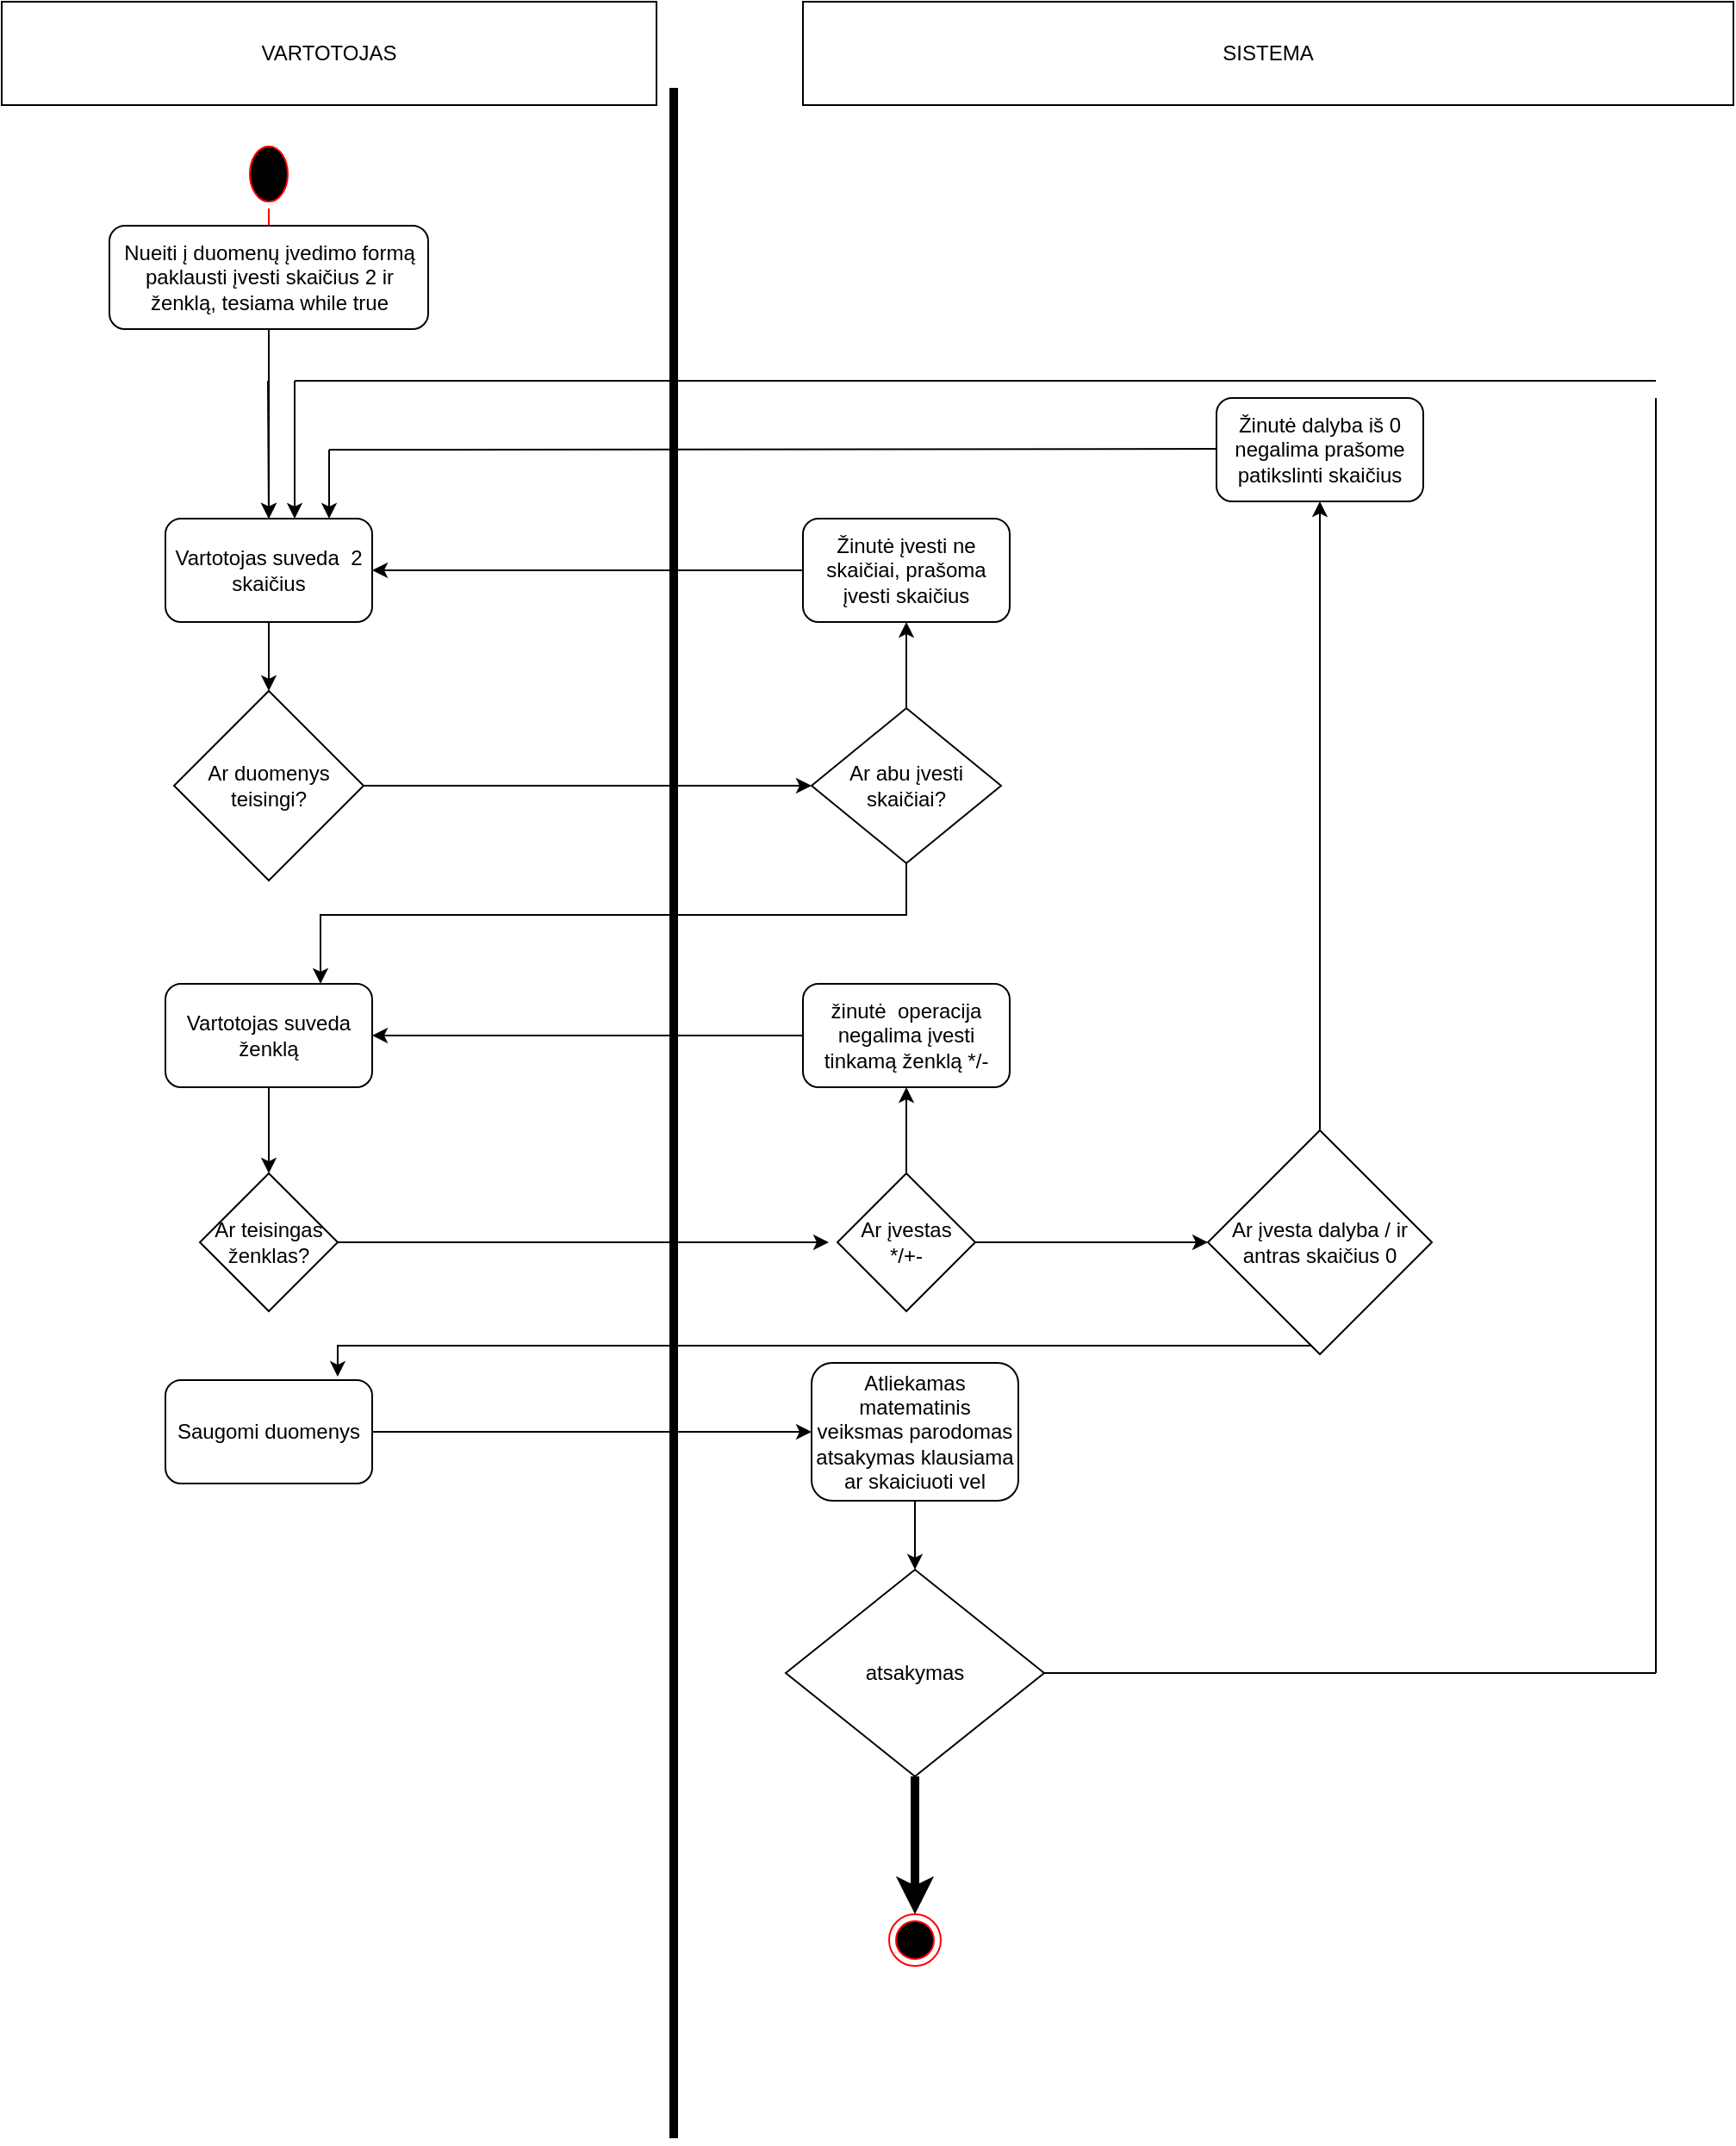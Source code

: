 <mxfile version="13.7.9" type="device"><diagram id="S_pwwmfH5L4z9xoqDxEO" name="Page-1"><mxGraphModel dx="1337" dy="1963" grid="1" gridSize="10" guides="1" tooltips="1" connect="1" arrows="1" fold="1" page="1" pageScale="1" pageWidth="827" pageHeight="1169" math="0" shadow="0"><root><mxCell id="0"/><mxCell id="1" parent="0"/><mxCell id="U593otSFvgFWknmflCL6-1" value="" style="ellipse;html=1;shape=startState;fillColor=#000000;strokeColor=#ff0000;" vertex="1" parent="1"><mxGeometry x="150" y="-50" width="30" height="40" as="geometry"/></mxCell><mxCell id="U593otSFvgFWknmflCL6-2" value="" style="edgeStyle=orthogonalEdgeStyle;html=1;verticalAlign=bottom;endArrow=open;endSize=8;strokeColor=#ff0000;" edge="1" source="U593otSFvgFWknmflCL6-1" parent="1"><mxGeometry relative="1" as="geometry"><mxPoint x="165" y="30" as="targetPoint"/></mxGeometry></mxCell><mxCell id="U593otSFvgFWknmflCL6-10" value="" style="endArrow=none;html=1;strokeWidth=5;" edge="1" parent="1"><mxGeometry width="50" height="50" relative="1" as="geometry"><mxPoint x="400" y="130" as="sourcePoint"/><mxPoint x="400" y="30" as="targetPoint"/><Array as="points"><mxPoint x="400" y="620"/></Array></mxGeometry></mxCell><mxCell id="U593otSFvgFWknmflCL6-82" style="edgeStyle=orthogonalEdgeStyle;rounded=0;orthogonalLoop=1;jettySize=auto;html=1;strokeWidth=1;" edge="1" parent="1" source="U593otSFvgFWknmflCL6-21" target="U593otSFvgFWknmflCL6-23"><mxGeometry relative="1" as="geometry"/></mxCell><mxCell id="U593otSFvgFWknmflCL6-21" value="Nueiti į duomenų įvedimo formą paklausti įvesti skaičius 2 ir ženklą, tesiama while true" style="rounded=1;whiteSpace=wrap;html=1;" vertex="1" parent="1"><mxGeometry x="72.5" width="185" height="60" as="geometry"/></mxCell><mxCell id="U593otSFvgFWknmflCL6-22" value="" style="endArrow=classic;html=1;strokeWidth=1;entryX=0.5;entryY=0;entryDx=0;entryDy=0;" edge="1" parent="1" target="U593otSFvgFWknmflCL6-23"><mxGeometry width="50" height="50" relative="1" as="geometry"><mxPoint x="164.5" y="90" as="sourcePoint"/><mxPoint x="165" y="150" as="targetPoint"/></mxGeometry></mxCell><mxCell id="U593otSFvgFWknmflCL6-37" value="" style="edgeStyle=orthogonalEdgeStyle;rounded=0;orthogonalLoop=1;jettySize=auto;html=1;strokeWidth=1;" edge="1" parent="1" source="U593otSFvgFWknmflCL6-23" target="U593otSFvgFWknmflCL6-36"><mxGeometry relative="1" as="geometry"/></mxCell><mxCell id="U593otSFvgFWknmflCL6-23" value="Vartotojas suveda&amp;nbsp; 2 skaičius" style="rounded=1;whiteSpace=wrap;html=1;" vertex="1" parent="1"><mxGeometry x="105" y="170" width="120" height="60" as="geometry"/></mxCell><mxCell id="U593otSFvgFWknmflCL6-53" value="" style="edgeStyle=orthogonalEdgeStyle;rounded=0;orthogonalLoop=1;jettySize=auto;html=1;strokeWidth=1;" edge="1" parent="1" source="U593otSFvgFWknmflCL6-32" target="U593otSFvgFWknmflCL6-51"><mxGeometry relative="1" as="geometry"/></mxCell><mxCell id="U593otSFvgFWknmflCL6-32" value="Vartotojas suveda ženklą" style="rounded=1;whiteSpace=wrap;html=1;" vertex="1" parent="1"><mxGeometry x="105" y="440" width="120" height="60" as="geometry"/></mxCell><mxCell id="U593otSFvgFWknmflCL6-47" value="" style="edgeStyle=orthogonalEdgeStyle;rounded=0;orthogonalLoop=1;jettySize=auto;html=1;strokeWidth=1;" edge="1" parent="1" source="U593otSFvgFWknmflCL6-34" target="U593otSFvgFWknmflCL6-46"><mxGeometry relative="1" as="geometry"/></mxCell><mxCell id="U593otSFvgFWknmflCL6-88" style="edgeStyle=orthogonalEdgeStyle;rounded=0;orthogonalLoop=1;jettySize=auto;html=1;entryX=0.75;entryY=0;entryDx=0;entryDy=0;strokeWidth=1;" edge="1" parent="1" source="U593otSFvgFWknmflCL6-34" target="U593otSFvgFWknmflCL6-32"><mxGeometry relative="1" as="geometry"><Array as="points"><mxPoint x="535" y="400"/><mxPoint x="195" y="400"/></Array></mxGeometry></mxCell><mxCell id="U593otSFvgFWknmflCL6-34" value="Ar abu įvesti skaičiai?" style="rhombus;whiteSpace=wrap;html=1;" vertex="1" parent="1"><mxGeometry x="480" y="280" width="110" height="90" as="geometry"/></mxCell><mxCell id="U593otSFvgFWknmflCL6-38" style="edgeStyle=orthogonalEdgeStyle;rounded=0;orthogonalLoop=1;jettySize=auto;html=1;entryX=0;entryY=0.5;entryDx=0;entryDy=0;strokeWidth=1;" edge="1" parent="1" source="U593otSFvgFWknmflCL6-36" target="U593otSFvgFWknmflCL6-34"><mxGeometry relative="1" as="geometry"/></mxCell><mxCell id="U593otSFvgFWknmflCL6-36" value="Ar duomenys teisingi?" style="rhombus;whiteSpace=wrap;html=1;" vertex="1" parent="1"><mxGeometry x="110" y="270" width="110" height="110" as="geometry"/></mxCell><mxCell id="U593otSFvgFWknmflCL6-49" value="" style="edgeStyle=orthogonalEdgeStyle;rounded=0;orthogonalLoop=1;jettySize=auto;html=1;strokeWidth=1;entryX=1;entryY=0.5;entryDx=0;entryDy=0;" edge="1" parent="1" source="U593otSFvgFWknmflCL6-46" target="U593otSFvgFWknmflCL6-23"><mxGeometry relative="1" as="geometry"><mxPoint x="395" y="200" as="targetPoint"/></mxGeometry></mxCell><mxCell id="U593otSFvgFWknmflCL6-46" value="Žinutė įvesti ne skaičiai, prašoma įvesti skaičius" style="rounded=1;whiteSpace=wrap;html=1;" vertex="1" parent="1"><mxGeometry x="475" y="170" width="120" height="60" as="geometry"/></mxCell><mxCell id="U593otSFvgFWknmflCL6-59" style="edgeStyle=orthogonalEdgeStyle;rounded=0;orthogonalLoop=1;jettySize=auto;html=1;strokeWidth=1;" edge="1" parent="1" source="U593otSFvgFWknmflCL6-51"><mxGeometry relative="1" as="geometry"><mxPoint x="490" y="590" as="targetPoint"/></mxGeometry></mxCell><mxCell id="U593otSFvgFWknmflCL6-51" value="Ar teisingas ženklas?" style="rhombus;whiteSpace=wrap;html=1;" vertex="1" parent="1"><mxGeometry x="125" y="550" width="80" height="80" as="geometry"/></mxCell><mxCell id="U593otSFvgFWknmflCL6-56" value="" style="edgeStyle=orthogonalEdgeStyle;rounded=0;orthogonalLoop=1;jettySize=auto;html=1;strokeWidth=1;" edge="1" parent="1" source="U593otSFvgFWknmflCL6-54" target="U593otSFvgFWknmflCL6-55"><mxGeometry relative="1" as="geometry"/></mxCell><mxCell id="U593otSFvgFWknmflCL6-60" style="edgeStyle=orthogonalEdgeStyle;rounded=0;orthogonalLoop=1;jettySize=auto;html=1;entryX=0;entryY=0.5;entryDx=0;entryDy=0;strokeWidth=1;" edge="1" parent="1" source="U593otSFvgFWknmflCL6-54" target="U593otSFvgFWknmflCL6-58"><mxGeometry relative="1" as="geometry"/></mxCell><mxCell id="U593otSFvgFWknmflCL6-54" value="Ar įvestas&lt;br&gt;*/+-" style="rhombus;whiteSpace=wrap;html=1;" vertex="1" parent="1"><mxGeometry x="495" y="550" width="80" height="80" as="geometry"/></mxCell><mxCell id="U593otSFvgFWknmflCL6-57" style="edgeStyle=orthogonalEdgeStyle;rounded=0;orthogonalLoop=1;jettySize=auto;html=1;entryX=1;entryY=0.5;entryDx=0;entryDy=0;strokeWidth=1;" edge="1" parent="1" source="U593otSFvgFWknmflCL6-55" target="U593otSFvgFWknmflCL6-32"><mxGeometry relative="1" as="geometry"/></mxCell><mxCell id="U593otSFvgFWknmflCL6-55" value="žinutė&amp;nbsp; operacija negalima įvesti tinkamą ženklą */-" style="rounded=1;whiteSpace=wrap;html=1;" vertex="1" parent="1"><mxGeometry x="475" y="440" width="120" height="60" as="geometry"/></mxCell><mxCell id="U593otSFvgFWknmflCL6-62" style="edgeStyle=orthogonalEdgeStyle;rounded=0;orthogonalLoop=1;jettySize=auto;html=1;strokeWidth=1;" edge="1" parent="1" source="U593otSFvgFWknmflCL6-58" target="U593otSFvgFWknmflCL6-61"><mxGeometry relative="1" as="geometry"/></mxCell><mxCell id="U593otSFvgFWknmflCL6-89" style="edgeStyle=orthogonalEdgeStyle;rounded=0;orthogonalLoop=1;jettySize=auto;html=1;entryX=0.833;entryY=-0.033;entryDx=0;entryDy=0;entryPerimeter=0;strokeWidth=1;" edge="1" parent="1" source="U593otSFvgFWknmflCL6-58" target="U593otSFvgFWknmflCL6-66"><mxGeometry relative="1" as="geometry"><Array as="points"><mxPoint x="205" y="650"/></Array></mxGeometry></mxCell><mxCell id="U593otSFvgFWknmflCL6-58" value="Ar įvesta dalyba / ir antras skaičius 0" style="rhombus;whiteSpace=wrap;html=1;" vertex="1" parent="1"><mxGeometry x="710" y="525" width="130" height="130" as="geometry"/></mxCell><mxCell id="U593otSFvgFWknmflCL6-61" value="Žinutė dalyba iš 0 negalima prašome patikslinti skaičius" style="rounded=1;whiteSpace=wrap;html=1;" vertex="1" parent="1"><mxGeometry x="715" y="100" width="120" height="60" as="geometry"/></mxCell><mxCell id="U593otSFvgFWknmflCL6-64" value="" style="endArrow=none;html=1;strokeWidth=1;" edge="1" parent="1"><mxGeometry width="50" height="50" relative="1" as="geometry"><mxPoint x="200" y="130" as="sourcePoint"/><mxPoint x="715" y="129.5" as="targetPoint"/></mxGeometry></mxCell><mxCell id="U593otSFvgFWknmflCL6-65" value="" style="endArrow=classic;html=1;strokeWidth=1;" edge="1" parent="1"><mxGeometry width="50" height="50" relative="1" as="geometry"><mxPoint x="200" y="130" as="sourcePoint"/><mxPoint x="200" y="170" as="targetPoint"/></mxGeometry></mxCell><mxCell id="U593otSFvgFWknmflCL6-69" style="edgeStyle=orthogonalEdgeStyle;rounded=0;orthogonalLoop=1;jettySize=auto;html=1;strokeWidth=1;" edge="1" parent="1" source="U593otSFvgFWknmflCL6-66" target="U593otSFvgFWknmflCL6-68"><mxGeometry relative="1" as="geometry"/></mxCell><mxCell id="U593otSFvgFWknmflCL6-66" value="Saugomi duomenys" style="rounded=1;whiteSpace=wrap;html=1;" vertex="1" parent="1"><mxGeometry x="105" y="670" width="120" height="60" as="geometry"/></mxCell><mxCell id="U593otSFvgFWknmflCL6-71" value="" style="edgeStyle=orthogonalEdgeStyle;rounded=0;orthogonalLoop=1;jettySize=auto;html=1;strokeWidth=1;" edge="1" parent="1" source="U593otSFvgFWknmflCL6-68" target="U593otSFvgFWknmflCL6-70"><mxGeometry relative="1" as="geometry"/></mxCell><mxCell id="U593otSFvgFWknmflCL6-68" value="Atliekamas matematinis veiksmas parodomas atsakymas klausiama ar skaiciuoti vel" style="rounded=1;whiteSpace=wrap;html=1;" vertex="1" parent="1"><mxGeometry x="480" y="660" width="120" height="80" as="geometry"/></mxCell><mxCell id="U593otSFvgFWknmflCL6-75" value="" style="edgeStyle=orthogonalEdgeStyle;rounded=0;orthogonalLoop=1;jettySize=auto;html=1;strokeWidth=5;" edge="1" parent="1" source="U593otSFvgFWknmflCL6-70" target="U593otSFvgFWknmflCL6-74"><mxGeometry relative="1" as="geometry"/></mxCell><mxCell id="U593otSFvgFWknmflCL6-70" value="atsakymas" style="rhombus;whiteSpace=wrap;html=1;" vertex="1" parent="1"><mxGeometry x="465" y="780" width="150" height="120" as="geometry"/></mxCell><mxCell id="U593otSFvgFWknmflCL6-73" value="" style="endArrow=none;html=1;strokeWidth=5;" edge="1" parent="1"><mxGeometry width="50" height="50" relative="1" as="geometry"><mxPoint x="400" y="1110" as="sourcePoint"/><mxPoint x="400" y="610" as="targetPoint"/></mxGeometry></mxCell><mxCell id="U593otSFvgFWknmflCL6-74" value="" style="ellipse;html=1;shape=endState;fillColor=#000000;strokeColor=#ff0000;" vertex="1" parent="1"><mxGeometry x="525" y="980" width="30" height="30" as="geometry"/></mxCell><mxCell id="U593otSFvgFWknmflCL6-78" value="" style="endArrow=none;html=1;strokeWidth=1;" edge="1" parent="1"><mxGeometry width="50" height="50" relative="1" as="geometry"><mxPoint x="615" y="840" as="sourcePoint"/><mxPoint x="970" y="840" as="targetPoint"/></mxGeometry></mxCell><mxCell id="U593otSFvgFWknmflCL6-80" value="" style="endArrow=none;html=1;strokeWidth=1;" edge="1" parent="1"><mxGeometry width="50" height="50" relative="1" as="geometry"><mxPoint x="970" y="840" as="sourcePoint"/><mxPoint x="970" y="100" as="targetPoint"/></mxGeometry></mxCell><mxCell id="U593otSFvgFWknmflCL6-81" value="" style="endArrow=none;html=1;strokeWidth=1;" edge="1" parent="1"><mxGeometry width="50" height="50" relative="1" as="geometry"><mxPoint x="970" y="90" as="sourcePoint"/><mxPoint x="180" y="90" as="targetPoint"/></mxGeometry></mxCell><mxCell id="U593otSFvgFWknmflCL6-83" value="" style="endArrow=classic;html=1;strokeWidth=1;" edge="1" parent="1"><mxGeometry width="50" height="50" relative="1" as="geometry"><mxPoint x="180" y="90" as="sourcePoint"/><mxPoint x="180" y="170" as="targetPoint"/></mxGeometry></mxCell><mxCell id="U593otSFvgFWknmflCL6-84" value="VARTOTOJAS" style="rounded=0;whiteSpace=wrap;html=1;" vertex="1" parent="1"><mxGeometry x="10" y="-130" width="380" height="60" as="geometry"/></mxCell><mxCell id="U593otSFvgFWknmflCL6-85" value="SISTEMA" style="rounded=0;whiteSpace=wrap;html=1;" vertex="1" parent="1"><mxGeometry x="475" y="-130" width="540" height="60" as="geometry"/></mxCell><mxCell id="U593otSFvgFWknmflCL6-86" value="" style="endArrow=none;html=1;strokeWidth=5;" edge="1" parent="1"><mxGeometry width="50" height="50" relative="1" as="geometry"><mxPoint x="400" y="30" as="sourcePoint"/><mxPoint x="400" y="-80" as="targetPoint"/></mxGeometry></mxCell></root></mxGraphModel></diagram></mxfile>
